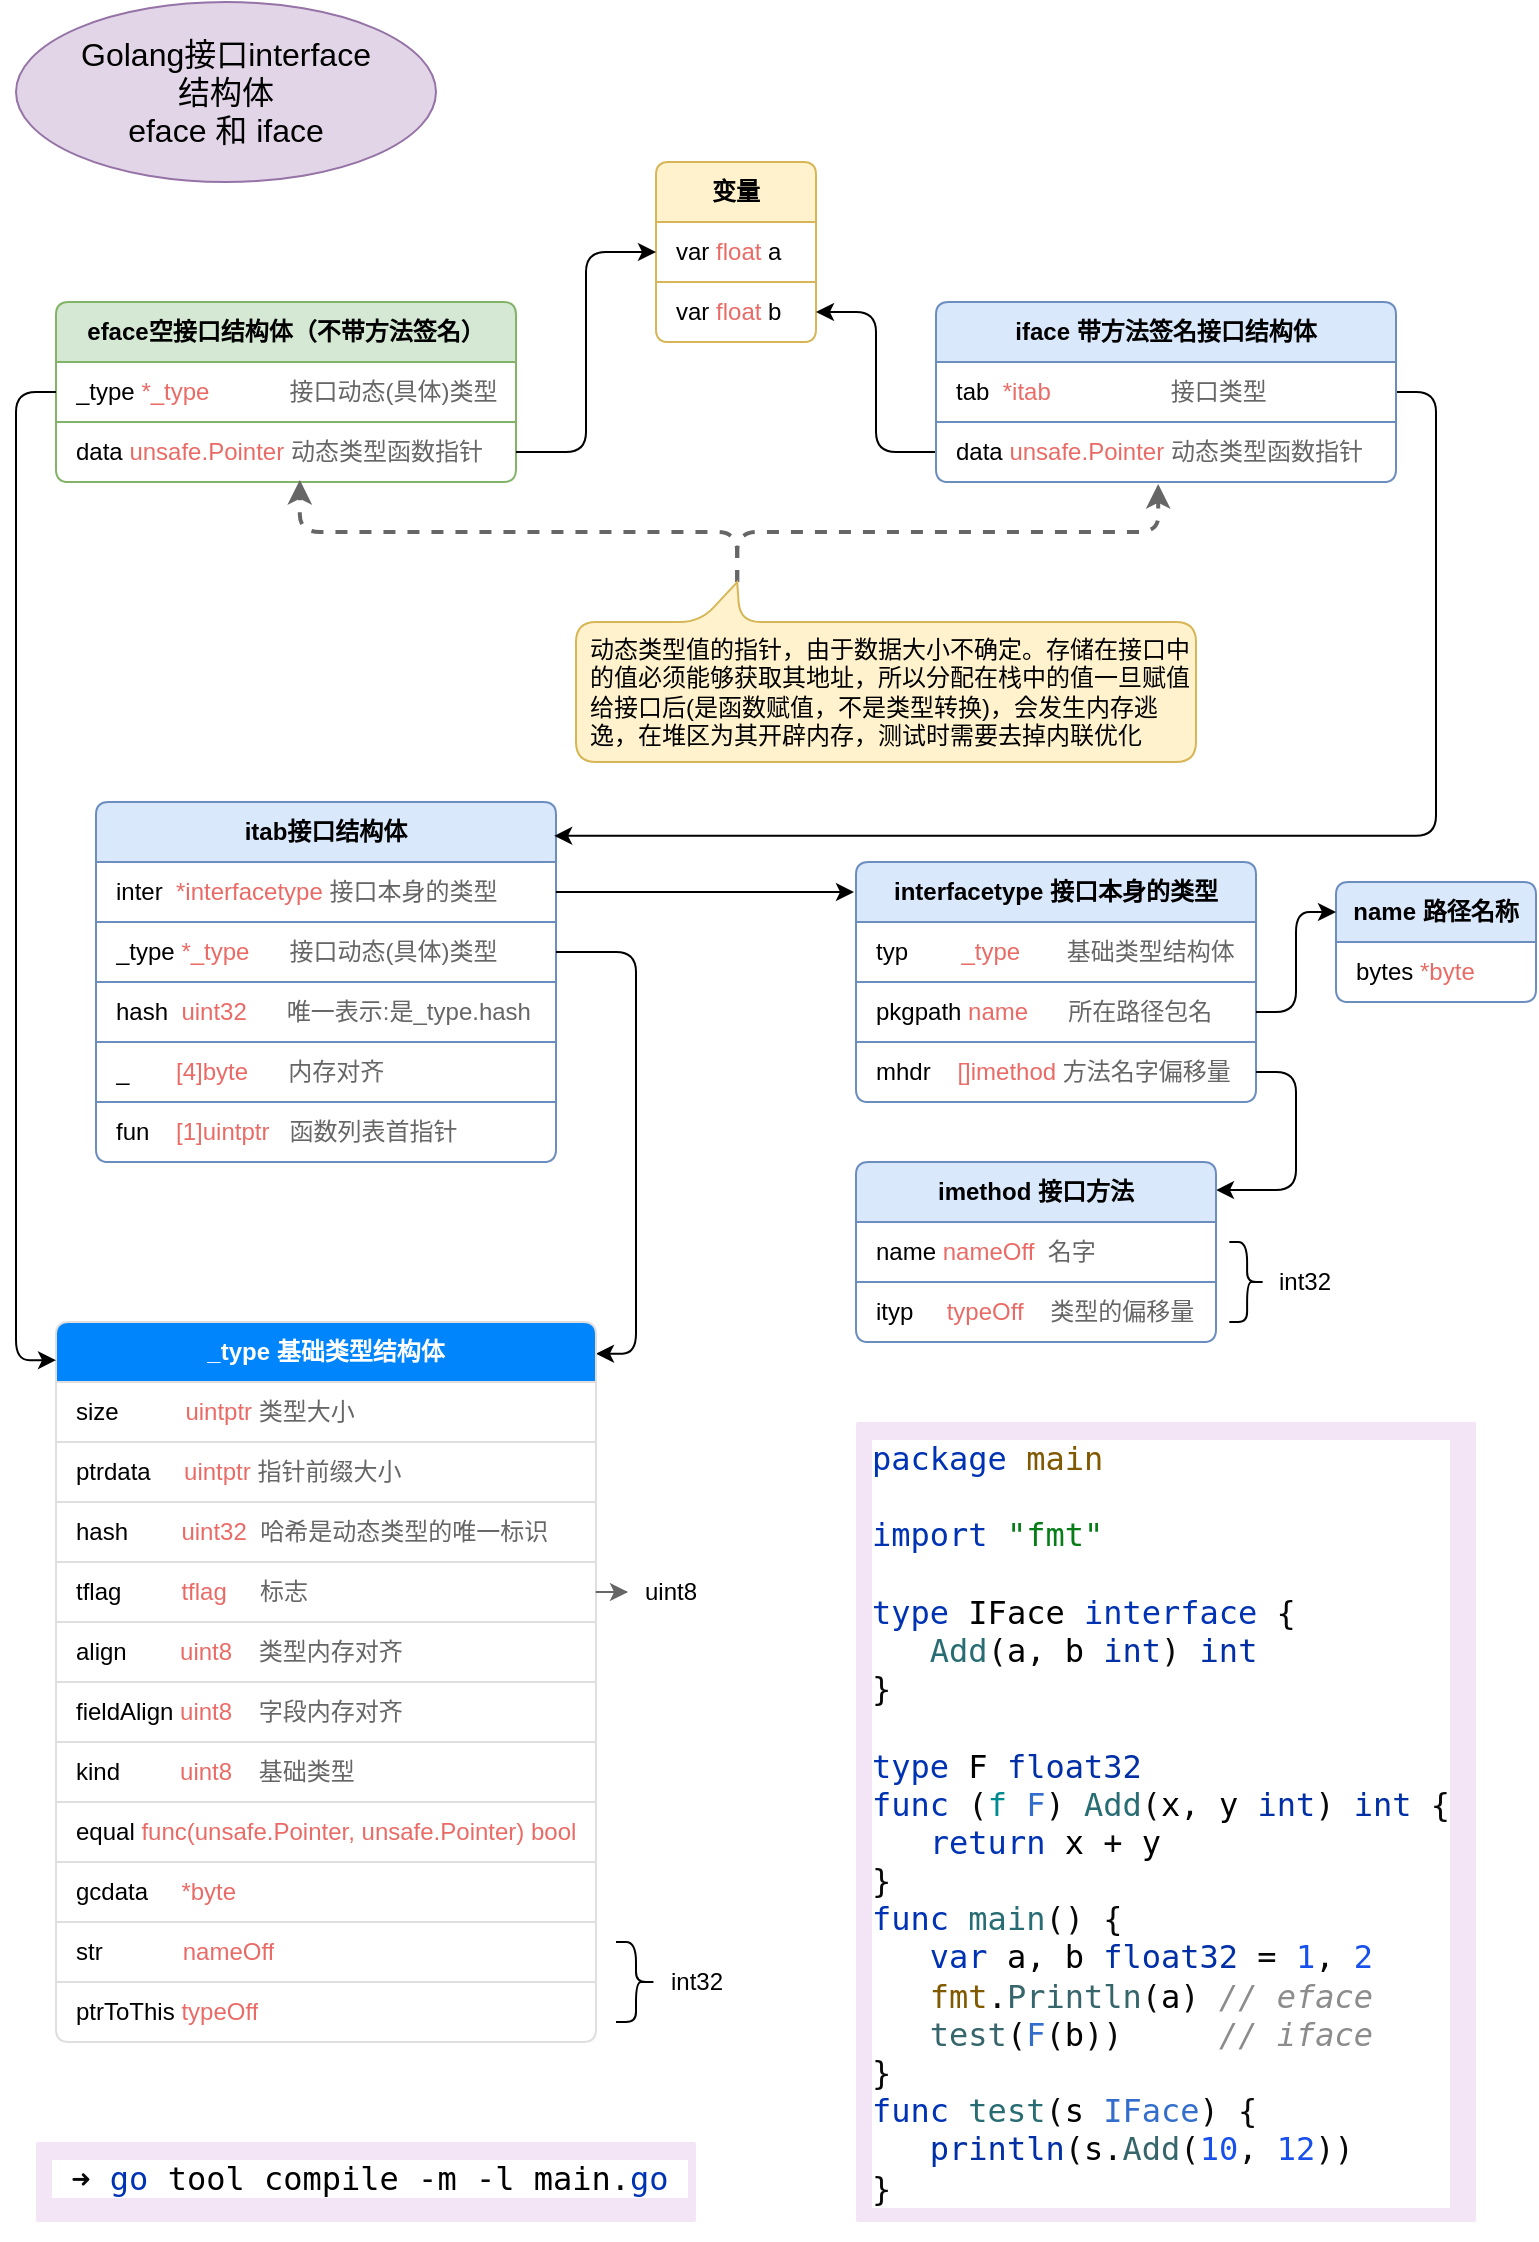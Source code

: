 <mxfile version="14.6.13" type="device"><diagram id="aAlRR75hly6vGfAOt7Br" name="第 1 页"><mxGraphModel dx="1106" dy="934" grid="1" gridSize="10" guides="0" tooltips="1" connect="1" arrows="1" fold="1" page="1" pageScale="1" pageWidth="827" pageHeight="1169" math="0" shadow="0"><root><mxCell id="0"/><mxCell id="1" parent="0"/><mxCell id="BxAbSQifcZzLOb3PMQrj-64" value="&lt;font style=&quot;font-size: 16px&quot;&gt;Golang接口interface&lt;br&gt;结构体&lt;br&gt;eface 和 iface&lt;br&gt;&lt;/font&gt;" style="ellipse;whiteSpace=wrap;html=1;rounded=1;fillColor=#e1d5e7;strokeColor=#9673a6;" parent="1" vertex="1"><mxGeometry x="40" y="40" width="210" height="90" as="geometry"/></mxCell><mxCell id="BxAbSQifcZzLOb3PMQrj-307" value="itab接口结构体" style="shape=table;html=1;whiteSpace=wrap;startSize=30;container=1;collapsible=0;childLayout=tableLayout;rounded=1;shadow=0;arcSize=7;labelBackgroundColor=none;fillColor=#dae8fc;swimlaneFillColor=#ffffff;align=center;fontStyle=1;strokeColor=#6c8ebf;fixedRows=1;rotatable=0;" parent="1" vertex="1"><mxGeometry x="80" y="440" width="230" height="180" as="geometry"/></mxCell><mxCell id="BxAbSQifcZzLOb3PMQrj-308" value="" style="shape=partialRectangle;html=1;whiteSpace=wrap;collapsible=0;dropTarget=0;pointerEvents=0;fillColor=none;top=0;left=0;bottom=0;right=0;points=[[0,0.5],[1,0.5]];portConstraint=eastwest;strokeColor=#0085FC;" parent="BxAbSQifcZzLOb3PMQrj-307" vertex="1"><mxGeometry y="30" width="230" height="30" as="geometry"/></mxCell><mxCell id="BxAbSQifcZzLOb3PMQrj-309" value="&lt;span&gt;inter&amp;nbsp; &lt;/span&gt;&lt;font color=&quot;#ea6b66&quot;&gt;*interfacetype&lt;/font&gt;&lt;font color=&quot;#666666&quot;&gt;&amp;nbsp;&lt;/font&gt;&lt;span style=&quot;color: rgb(102 , 102 , 102)&quot;&gt;接口本身的类型&lt;/span&gt;" style="shape=partialRectangle;html=1;whiteSpace=wrap;connectable=0;fillColor=none;top=0;left=0;bottom=0;right=0;overflow=hidden;strokeColor=none;labelBackgroundColor=none;labelBorderColor=none;align=left;spacingLeft=10;spacingRight=10;spacing=0;" parent="BxAbSQifcZzLOb3PMQrj-308" vertex="1"><mxGeometry width="230" height="30" as="geometry"/></mxCell><mxCell id="BxAbSQifcZzLOb3PMQrj-310" value="" style="shape=partialRectangle;html=1;whiteSpace=wrap;collapsible=0;dropTarget=0;pointerEvents=0;fillColor=none;top=0;left=0;bottom=0;right=0;points=[[0,0.5],[1,0.5]];portConstraint=eastwest;" parent="BxAbSQifcZzLOb3PMQrj-307" vertex="1"><mxGeometry y="60" width="230" height="30" as="geometry"/></mxCell><mxCell id="BxAbSQifcZzLOb3PMQrj-311" value="&lt;span&gt;_type&amp;nbsp;&lt;/span&gt;&lt;font color=&quot;#ea6b66&quot;&gt;*_type&lt;/font&gt;&amp;nbsp; &amp;nbsp; &amp;nbsp; &lt;font color=&quot;#666666&quot;&gt;接口动态(具体)类型&lt;/font&gt;" style="shape=partialRectangle;html=1;whiteSpace=wrap;connectable=0;fillColor=none;top=0;left=0;bottom=0;right=0;overflow=hidden;align=left;spacing=0;spacingLeft=10;spacingRight=10;" parent="BxAbSQifcZzLOb3PMQrj-310" vertex="1"><mxGeometry width="230" height="30" as="geometry"/></mxCell><mxCell id="BxAbSQifcZzLOb3PMQrj-312" style="shape=partialRectangle;html=1;whiteSpace=wrap;collapsible=0;dropTarget=0;pointerEvents=0;fillColor=none;top=0;left=0;bottom=0;right=0;points=[[0,0.5],[1,0.5]];portConstraint=eastwest;" parent="BxAbSQifcZzLOb3PMQrj-307" vertex="1"><mxGeometry y="90" width="230" height="30" as="geometry"/></mxCell><mxCell id="BxAbSQifcZzLOb3PMQrj-313" value="&lt;span&gt;hash&amp;nbsp; &lt;/span&gt;&lt;font color=&quot;#ea6b66&quot;&gt;uint32&lt;/font&gt;&amp;nbsp; &amp;nbsp; &amp;nbsp; &lt;font color=&quot;#666666&quot;&gt;唯一表示:是_type.hash&lt;/font&gt;" style="shape=partialRectangle;html=1;whiteSpace=wrap;connectable=0;fillColor=none;top=0;left=0;bottom=0;right=0;overflow=hidden;align=left;spacing=0;spacingLeft=10;spacingRight=5;" parent="BxAbSQifcZzLOb3PMQrj-312" vertex="1"><mxGeometry width="230" height="30" as="geometry"/></mxCell><mxCell id="BxAbSQifcZzLOb3PMQrj-314" style="shape=partialRectangle;html=1;whiteSpace=wrap;collapsible=0;dropTarget=0;pointerEvents=0;fillColor=none;top=0;left=0;bottom=0;right=0;points=[[0,0.5],[1,0.5]];portConstraint=eastwest;" parent="BxAbSQifcZzLOb3PMQrj-307" vertex="1"><mxGeometry y="120" width="230" height="30" as="geometry"/></mxCell><mxCell id="BxAbSQifcZzLOb3PMQrj-315" value="&lt;span&gt;_&amp;nbsp; &amp;nbsp; &amp;nbsp; &amp;nbsp;&lt;/span&gt;&lt;font color=&quot;#ea6b66&quot;&gt;[4]byte&lt;/font&gt;&amp;nbsp; &amp;nbsp; &amp;nbsp; &lt;font color=&quot;#666666&quot;&gt;内存对齐&lt;/font&gt;" style="shape=partialRectangle;html=1;whiteSpace=wrap;connectable=0;fillColor=none;top=0;left=0;bottom=0;right=0;overflow=hidden;align=left;spacing=0;spacingLeft=10;spacingRight=10;" parent="BxAbSQifcZzLOb3PMQrj-314" vertex="1"><mxGeometry width="230" height="30" as="geometry"/></mxCell><mxCell id="BxAbSQifcZzLOb3PMQrj-316" style="shape=partialRectangle;html=1;whiteSpace=wrap;collapsible=0;dropTarget=0;pointerEvents=0;fillColor=none;top=0;left=0;bottom=0;right=0;points=[[0,0.5],[1,0.5]];portConstraint=eastwest;" parent="BxAbSQifcZzLOb3PMQrj-307" vertex="1"><mxGeometry y="150" width="230" height="30" as="geometry"/></mxCell><mxCell id="BxAbSQifcZzLOb3PMQrj-317" value="&lt;span&gt;fun&amp;nbsp; &amp;nbsp;&amp;nbsp;&lt;/span&gt;&lt;font color=&quot;#ea6b66&quot;&gt;[1]uintptr&lt;/font&gt;&amp;nbsp; &amp;nbsp;&lt;font color=&quot;#666666&quot;&gt;函数列表首指针&lt;/font&gt;" style="shape=partialRectangle;html=1;whiteSpace=wrap;connectable=0;fillColor=none;top=0;left=0;bottom=0;right=0;overflow=hidden;align=left;spacing=0;spacingLeft=10;spacingRight=10;" parent="BxAbSQifcZzLOb3PMQrj-316" vertex="1"><mxGeometry width="230" height="30" as="geometry"/></mxCell><mxCell id="BxAbSQifcZzLOb3PMQrj-337" value="变量" style="shape=table;html=1;whiteSpace=wrap;startSize=30;container=1;collapsible=0;childLayout=tableLayout;rounded=1;shadow=0;arcSize=7;labelBackgroundColor=none;fillColor=#fff2cc;swimlaneFillColor=#ffffff;align=center;fontStyle=1;strokeColor=#d6b656;fixedRows=1;rotatable=0;spacing=0;" parent="1" vertex="1"><mxGeometry x="360" y="120" width="80" height="90" as="geometry"/></mxCell><mxCell id="BxAbSQifcZzLOb3PMQrj-338" value="" style="shape=partialRectangle;html=1;whiteSpace=wrap;collapsible=0;dropTarget=0;pointerEvents=0;fillColor=none;top=0;left=0;bottom=0;right=0;points=[[0,0.5],[1,0.5]];portConstraint=eastwest;strokeColor=#0085FC;" parent="BxAbSQifcZzLOb3PMQrj-337" vertex="1"><mxGeometry y="30" width="80" height="30" as="geometry"/></mxCell><mxCell id="BxAbSQifcZzLOb3PMQrj-339" value="var &lt;font color=&quot;#ea6b66&quot;&gt;float&lt;/font&gt; a" style="shape=partialRectangle;html=1;whiteSpace=wrap;connectable=0;fillColor=none;top=0;left=0;bottom=0;right=0;overflow=hidden;strokeColor=none;labelBackgroundColor=none;labelBorderColor=none;align=left;spacingLeft=10;spacingRight=5;spacing=0;" parent="BxAbSQifcZzLOb3PMQrj-338" vertex="1"><mxGeometry width="80" height="30" as="geometry"/></mxCell><mxCell id="BxAbSQifcZzLOb3PMQrj-340" value="" style="shape=partialRectangle;html=1;whiteSpace=wrap;collapsible=0;dropTarget=0;pointerEvents=0;fillColor=none;top=0;left=0;bottom=0;right=0;points=[[0,0.5],[1,0.5]];portConstraint=eastwest;" parent="BxAbSQifcZzLOb3PMQrj-337" vertex="1"><mxGeometry y="60" width="80" height="30" as="geometry"/></mxCell><mxCell id="BxAbSQifcZzLOb3PMQrj-341" value="var &lt;font color=&quot;#ea6b66&quot;&gt;float&lt;/font&gt; b" style="shape=partialRectangle;html=1;whiteSpace=wrap;connectable=0;fillColor=none;top=0;left=0;bottom=0;right=0;overflow=hidden;align=left;spacing=0;spacingLeft=10;spacingRight=5;" parent="BxAbSQifcZzLOb3PMQrj-340" vertex="1"><mxGeometry width="80" height="30" as="geometry"/></mxCell><mxCell id="BxAbSQifcZzLOb3PMQrj-345" value="interfacetype&amp;nbsp;接口本身的类型" style="shape=table;html=1;whiteSpace=wrap;startSize=30;container=1;collapsible=0;childLayout=tableLayout;rounded=1;shadow=0;arcSize=7;labelBackgroundColor=none;fillColor=#dae8fc;swimlaneFillColor=#ffffff;align=center;fontStyle=1;strokeColor=#6c8ebf;fixedRows=1;rotatable=0;spacing=0;" parent="1" vertex="1"><mxGeometry x="460" y="470" width="200" height="120" as="geometry"/></mxCell><mxCell id="BxAbSQifcZzLOb3PMQrj-346" value="" style="shape=partialRectangle;html=1;whiteSpace=wrap;collapsible=0;dropTarget=0;pointerEvents=0;fillColor=none;top=0;left=0;bottom=0;right=0;points=[[0,0.5],[1,0.5]];portConstraint=eastwest;strokeColor=#0085FC;" parent="BxAbSQifcZzLOb3PMQrj-345" vertex="1"><mxGeometry y="30" width="200" height="30" as="geometry"/></mxCell><mxCell id="BxAbSQifcZzLOb3PMQrj-347" value="typ&amp;nbsp; &amp;nbsp; &amp;nbsp; &amp;nbsp;&amp;nbsp;&lt;font color=&quot;#ea6b66&quot;&gt;_type&lt;/font&gt;&amp;nbsp; &amp;nbsp; &amp;nbsp; &amp;nbsp;&lt;font color=&quot;#666666&quot;&gt;基础类型结构体&lt;/font&gt;" style="shape=partialRectangle;html=1;whiteSpace=wrap;connectable=0;fillColor=none;top=0;left=0;bottom=0;right=0;overflow=hidden;strokeColor=none;labelBackgroundColor=none;labelBorderColor=none;align=left;spacingLeft=10;spacingRight=5;spacing=0;" parent="BxAbSQifcZzLOb3PMQrj-346" vertex="1"><mxGeometry width="200" height="30" as="geometry"/></mxCell><mxCell id="BxAbSQifcZzLOb3PMQrj-348" value="" style="shape=partialRectangle;html=1;whiteSpace=wrap;collapsible=0;dropTarget=0;pointerEvents=0;fillColor=none;top=0;left=0;bottom=0;right=0;points=[[0,0.5],[1,0.5]];portConstraint=eastwest;" parent="BxAbSQifcZzLOb3PMQrj-345" vertex="1"><mxGeometry y="60" width="200" height="30" as="geometry"/></mxCell><mxCell id="BxAbSQifcZzLOb3PMQrj-349" value="pkgpath &lt;font color=&quot;#ea6b66&quot;&gt;name&lt;/font&gt;&amp;nbsp; &amp;nbsp; &amp;nbsp; &lt;font color=&quot;#666666&quot;&gt;所在路径包名&lt;/font&gt;" style="shape=partialRectangle;html=1;whiteSpace=wrap;connectable=0;fillColor=none;top=0;left=0;bottom=0;right=0;overflow=hidden;align=left;spacing=0;spacingLeft=10;spacingRight=5;" parent="BxAbSQifcZzLOb3PMQrj-348" vertex="1"><mxGeometry width="200" height="30" as="geometry"/></mxCell><mxCell id="BxAbSQifcZzLOb3PMQrj-350" style="shape=partialRectangle;html=1;whiteSpace=wrap;collapsible=0;dropTarget=0;pointerEvents=0;fillColor=none;top=0;left=0;bottom=0;right=0;points=[[0,0.5],[1,0.5]];portConstraint=eastwest;" parent="BxAbSQifcZzLOb3PMQrj-345" vertex="1"><mxGeometry y="90" width="200" height="30" as="geometry"/></mxCell><mxCell id="BxAbSQifcZzLOb3PMQrj-351" value="mhdr&amp;nbsp; &amp;nbsp; &lt;font color=&quot;#ea6b66&quot;&gt;[]imethod&lt;/font&gt; &lt;font color=&quot;#666666&quot;&gt;方法名字偏移量&lt;/font&gt;" style="shape=partialRectangle;html=1;whiteSpace=wrap;connectable=0;fillColor=none;top=0;left=0;bottom=0;right=0;overflow=hidden;align=left;spacing=0;spacingLeft=10;spacingRight=5;" parent="BxAbSQifcZzLOb3PMQrj-350" vertex="1"><mxGeometry width="200" height="30" as="geometry"/></mxCell><mxCell id="BxAbSQifcZzLOb3PMQrj-362" value="name 路径名称" style="shape=table;html=1;whiteSpace=wrap;startSize=30;container=1;collapsible=0;childLayout=tableLayout;rounded=1;shadow=0;arcSize=7;labelBackgroundColor=none;fillColor=#dae8fc;swimlaneFillColor=#ffffff;align=center;fontStyle=1;strokeColor=#6c8ebf;fixedRows=1;rotatable=0;spacing=0;" parent="1" vertex="1"><mxGeometry x="700" y="480" width="100" height="60" as="geometry"/></mxCell><mxCell id="BxAbSQifcZzLOb3PMQrj-363" value="" style="shape=partialRectangle;html=1;whiteSpace=wrap;collapsible=0;dropTarget=0;pointerEvents=0;fillColor=none;top=0;left=0;bottom=0;right=0;points=[[0,0.5],[1,0.5]];portConstraint=eastwest;strokeColor=#0085FC;" parent="BxAbSQifcZzLOb3PMQrj-362" vertex="1"><mxGeometry y="30" width="100" height="30" as="geometry"/></mxCell><mxCell id="BxAbSQifcZzLOb3PMQrj-364" value="bytes &lt;font color=&quot;#ea6b66&quot;&gt;*byte&lt;/font&gt;" style="shape=partialRectangle;html=1;whiteSpace=wrap;connectable=0;fillColor=none;top=0;left=0;bottom=0;right=0;overflow=hidden;strokeColor=none;labelBackgroundColor=none;labelBorderColor=none;align=left;spacingLeft=10;spacingRight=5;spacing=0;" parent="BxAbSQifcZzLOb3PMQrj-363" vertex="1"><mxGeometry width="100" height="30" as="geometry"/></mxCell><mxCell id="BxAbSQifcZzLOb3PMQrj-392" style="edgeStyle=orthogonalEdgeStyle;rounded=1;orthogonalLoop=1;jettySize=auto;html=1;entryX=0;entryY=0.25;entryDx=0;entryDy=0;fontColor=#fff;" parent="1" source="BxAbSQifcZzLOb3PMQrj-348" target="BxAbSQifcZzLOb3PMQrj-362" edge="1"><mxGeometry relative="1" as="geometry"/></mxCell><mxCell id="BxAbSQifcZzLOb3PMQrj-393" style="edgeStyle=orthogonalEdgeStyle;rounded=1;orthogonalLoop=1;jettySize=auto;html=1;entryX=1;entryY=0.156;entryDx=0;entryDy=0;entryPerimeter=0;fontColor=#fff;exitX=1;exitY=0.5;exitDx=0;exitDy=0;" parent="1" source="BxAbSQifcZzLOb3PMQrj-350" target="BxAbSQifcZzLOb3PMQrj-352" edge="1"><mxGeometry relative="1" as="geometry"/></mxCell><mxCell id="BxAbSQifcZzLOb3PMQrj-395" style="edgeStyle=orthogonalEdgeStyle;rounded=1;orthogonalLoop=1;jettySize=auto;html=1;entryX=-0.005;entryY=0.125;entryDx=0;entryDy=0;entryPerimeter=0;fontColor=#fff;" parent="1" source="BxAbSQifcZzLOb3PMQrj-308" target="BxAbSQifcZzLOb3PMQrj-345" edge="1"><mxGeometry relative="1" as="geometry"/></mxCell><mxCell id="BxAbSQifcZzLOb3PMQrj-396" style="edgeStyle=orthogonalEdgeStyle;rounded=1;orthogonalLoop=1;jettySize=auto;html=1;entryX=1;entryY=0.044;entryDx=0;entryDy=0;entryPerimeter=0;fontColor=#fff;exitX=1;exitY=0.5;exitDx=0;exitDy=0;" parent="1" source="BxAbSQifcZzLOb3PMQrj-310" target="BxAbSQifcZzLOb3PMQrj-369" edge="1"><mxGeometry relative="1" as="geometry"><mxPoint x="330" y="696.92" as="targetPoint"/></mxGeometry></mxCell><mxCell id="BxAbSQifcZzLOb3PMQrj-397" style="edgeStyle=orthogonalEdgeStyle;rounded=1;orthogonalLoop=1;jettySize=auto;html=1;entryX=0.996;entryY=0.094;entryDx=0;entryDy=0;entryPerimeter=0;fontColor=#fff;exitX=1;exitY=0.5;exitDx=0;exitDy=0;" parent="1" source="BxAbSQifcZzLOb3PMQrj-330" target="BxAbSQifcZzLOb3PMQrj-307" edge="1"><mxGeometry relative="1" as="geometry"/></mxCell><mxCell id="BxAbSQifcZzLOb3PMQrj-399" style="edgeStyle=orthogonalEdgeStyle;rounded=1;orthogonalLoop=1;jettySize=auto;html=1;entryX=1;entryY=0.5;entryDx=0;entryDy=0;fontColor=#fff;exitX=0;exitY=0.5;exitDx=0;exitDy=0;" parent="1" source="BxAbSQifcZzLOb3PMQrj-332" target="BxAbSQifcZzLOb3PMQrj-340" edge="1"><mxGeometry relative="1" as="geometry"/></mxCell><mxCell id="BxAbSQifcZzLOb3PMQrj-404" value="" style="group" parent="1" vertex="1" connectable="0"><mxGeometry x="60" y="700" width="340" height="360" as="geometry"/></mxCell><mxCell id="BxAbSQifcZzLOb3PMQrj-369" value="_type 基础类型结构体" style="shape=table;html=1;whiteSpace=wrap;startSize=30;container=1;collapsible=0;childLayout=tableLayout;rounded=1;shadow=0;gradientColor=none;arcSize=7;labelBackgroundColor=none;fillColor=#0085FC;swimlaneFillColor=#ffffff;align=center;fontColor=#fff;fontStyle=1;strokeColor=#DFDFDF;fixedRows=1;rotatable=0;spacing=0;" parent="BxAbSQifcZzLOb3PMQrj-404" vertex="1"><mxGeometry width="270" height="360" as="geometry"/></mxCell><mxCell id="BxAbSQifcZzLOb3PMQrj-370" value="" style="shape=partialRectangle;html=1;whiteSpace=wrap;collapsible=0;dropTarget=0;pointerEvents=0;fillColor=none;top=0;left=0;bottom=0;right=0;points=[[0,0.5],[1,0.5]];portConstraint=eastwest;strokeColor=#0085FC;" parent="BxAbSQifcZzLOb3PMQrj-369" vertex="1"><mxGeometry y="30" width="270" height="30" as="geometry"/></mxCell><mxCell id="BxAbSQifcZzLOb3PMQrj-371" value="size&amp;nbsp; &amp;nbsp; &amp;nbsp; &amp;nbsp; &amp;nbsp; &lt;font color=&quot;#ea6b66&quot;&gt;uintptr&lt;/font&gt; &lt;font color=&quot;#666666&quot;&gt;类型大小&lt;/font&gt;" style="shape=partialRectangle;html=1;whiteSpace=wrap;connectable=0;fillColor=none;top=0;left=0;bottom=0;right=0;overflow=hidden;strokeColor=none;labelBackgroundColor=none;labelBorderColor=none;align=left;spacingLeft=10;spacingRight=5;spacing=0;" parent="BxAbSQifcZzLOb3PMQrj-370" vertex="1"><mxGeometry width="270" height="30" as="geometry"/></mxCell><mxCell id="BxAbSQifcZzLOb3PMQrj-372" value="" style="shape=partialRectangle;html=1;whiteSpace=wrap;collapsible=0;dropTarget=0;pointerEvents=0;fillColor=none;top=0;left=0;bottom=0;right=0;points=[[0,0.5],[1,0.5]];portConstraint=eastwest;" parent="BxAbSQifcZzLOb3PMQrj-369" vertex="1"><mxGeometry y="60" width="270" height="30" as="geometry"/></mxCell><mxCell id="BxAbSQifcZzLOb3PMQrj-373" value="ptrdata&amp;nbsp; &amp;nbsp; &amp;nbsp;&lt;font color=&quot;#ea6b66&quot;&gt;uintptr&lt;/font&gt; &lt;font color=&quot;#666666&quot;&gt;指针前缀大小&lt;/font&gt;" style="shape=partialRectangle;html=1;whiteSpace=wrap;connectable=0;fillColor=none;top=0;left=0;bottom=0;right=0;overflow=hidden;align=left;spacing=0;spacingLeft=10;spacingRight=5;" parent="BxAbSQifcZzLOb3PMQrj-372" vertex="1"><mxGeometry width="270" height="30" as="geometry"/></mxCell><mxCell id="BxAbSQifcZzLOb3PMQrj-374" style="shape=partialRectangle;html=1;whiteSpace=wrap;collapsible=0;dropTarget=0;pointerEvents=0;fillColor=none;top=0;left=0;bottom=0;right=0;points=[[0,0.5],[1,0.5]];portConstraint=eastwest;" parent="BxAbSQifcZzLOb3PMQrj-369" vertex="1"><mxGeometry y="90" width="270" height="30" as="geometry"/></mxCell><mxCell id="BxAbSQifcZzLOb3PMQrj-375" value="hash&amp;nbsp; &amp;nbsp; &amp;nbsp; &amp;nbsp; &lt;font color=&quot;#ea6b66&quot;&gt;uint32&lt;/font&gt;&amp;nbsp; &lt;font color=&quot;#666666&quot;&gt;哈希是动态类型的唯一标识&lt;/font&gt;" style="shape=partialRectangle;html=1;whiteSpace=wrap;connectable=0;fillColor=none;top=0;left=0;bottom=0;right=0;overflow=hidden;align=left;spacing=0;spacingLeft=10;spacingRight=5;" parent="BxAbSQifcZzLOb3PMQrj-374" vertex="1"><mxGeometry width="270" height="30" as="geometry"/></mxCell><mxCell id="BxAbSQifcZzLOb3PMQrj-376" style="shape=partialRectangle;html=1;whiteSpace=wrap;collapsible=0;dropTarget=0;pointerEvents=0;fillColor=none;top=0;left=0;bottom=0;right=0;points=[[0,0.5],[1,0.5]];portConstraint=eastwest;" parent="BxAbSQifcZzLOb3PMQrj-369" vertex="1"><mxGeometry y="120" width="270" height="30" as="geometry"/></mxCell><mxCell id="BxAbSQifcZzLOb3PMQrj-377" value="tflag&amp;nbsp; &amp;nbsp; &amp;nbsp; &amp;nbsp; &amp;nbsp;&lt;font color=&quot;#ea6b66&quot;&gt;tflag&lt;/font&gt;&amp;nbsp; &amp;nbsp; &amp;nbsp;&lt;font color=&quot;#666666&quot;&gt;标志&lt;/font&gt;" style="shape=partialRectangle;html=1;whiteSpace=wrap;connectable=0;fillColor=none;top=0;left=0;bottom=0;right=0;overflow=hidden;align=left;spacing=0;spacingLeft=10;spacingRight=5;" parent="BxAbSQifcZzLOb3PMQrj-376" vertex="1"><mxGeometry width="270" height="30" as="geometry"/></mxCell><mxCell id="BxAbSQifcZzLOb3PMQrj-378" style="shape=partialRectangle;html=1;whiteSpace=wrap;collapsible=0;dropTarget=0;pointerEvents=0;fillColor=none;top=0;left=0;bottom=0;right=0;points=[[0,0.5],[1,0.5]];portConstraint=eastwest;" parent="BxAbSQifcZzLOb3PMQrj-369" vertex="1"><mxGeometry y="150" width="270" height="30" as="geometry"/></mxCell><mxCell id="BxAbSQifcZzLOb3PMQrj-379" value="align&amp;nbsp; &amp;nbsp; &amp;nbsp; &amp;nbsp; &lt;font color=&quot;#ea6b66&quot;&gt;uint8&lt;/font&gt;&amp;nbsp; &amp;nbsp; &lt;font color=&quot;#666666&quot;&gt;类型内存对齐&lt;/font&gt;" style="shape=partialRectangle;html=1;whiteSpace=wrap;connectable=0;fillColor=none;top=0;left=0;bottom=0;right=0;overflow=hidden;align=left;spacing=0;spacingLeft=10;spacingRight=5;" parent="BxAbSQifcZzLOb3PMQrj-378" vertex="1"><mxGeometry width="270" height="30" as="geometry"/></mxCell><mxCell id="BxAbSQifcZzLOb3PMQrj-380" style="shape=partialRectangle;html=1;whiteSpace=wrap;collapsible=0;dropTarget=0;pointerEvents=0;fillColor=none;top=0;left=0;bottom=0;right=0;points=[[0,0.5],[1,0.5]];portConstraint=eastwest;" parent="BxAbSQifcZzLOb3PMQrj-369" vertex="1"><mxGeometry y="180" width="270" height="30" as="geometry"/></mxCell><mxCell id="BxAbSQifcZzLOb3PMQrj-381" value="fieldAlign &lt;font color=&quot;#ea6b66&quot;&gt;uint8&lt;/font&gt;&amp;nbsp; &amp;nbsp; &lt;font color=&quot;#666666&quot;&gt;字段内存对齐&lt;/font&gt;" style="shape=partialRectangle;html=1;whiteSpace=wrap;connectable=0;fillColor=none;top=0;left=0;bottom=0;right=0;overflow=hidden;align=left;spacing=0;spacingLeft=10;spacingRight=5;" parent="BxAbSQifcZzLOb3PMQrj-380" vertex="1"><mxGeometry width="270" height="30" as="geometry"/></mxCell><mxCell id="BxAbSQifcZzLOb3PMQrj-382" style="shape=partialRectangle;html=1;whiteSpace=wrap;collapsible=0;dropTarget=0;pointerEvents=0;fillColor=none;top=0;left=0;bottom=0;right=0;points=[[0,0.5],[1,0.5]];portConstraint=eastwest;" parent="BxAbSQifcZzLOb3PMQrj-369" vertex="1"><mxGeometry y="210" width="270" height="30" as="geometry"/></mxCell><mxCell id="BxAbSQifcZzLOb3PMQrj-383" value="kind&amp;nbsp; &amp;nbsp; &amp;nbsp; &amp;nbsp; &amp;nbsp;&lt;font color=&quot;#ea6b66&quot;&gt;uint8&lt;/font&gt;&amp;nbsp; &amp;nbsp; &lt;font color=&quot;#666666&quot;&gt;基础类型&lt;/font&gt;" style="shape=partialRectangle;html=1;whiteSpace=wrap;connectable=0;fillColor=none;top=0;left=0;bottom=0;right=0;overflow=hidden;align=left;spacing=0;spacingLeft=10;spacingRight=5;" parent="BxAbSQifcZzLOb3PMQrj-382" vertex="1"><mxGeometry width="270" height="30" as="geometry"/></mxCell><mxCell id="BxAbSQifcZzLOb3PMQrj-384" style="shape=partialRectangle;html=1;whiteSpace=wrap;collapsible=0;dropTarget=0;pointerEvents=0;fillColor=none;top=0;left=0;bottom=0;right=0;points=[[0,0.5],[1,0.5]];portConstraint=eastwest;" parent="BxAbSQifcZzLOb3PMQrj-369" vertex="1"><mxGeometry y="240" width="270" height="30" as="geometry"/></mxCell><mxCell id="BxAbSQifcZzLOb3PMQrj-385" value="equal &lt;font color=&quot;#ea6b66&quot;&gt;func(unsafe.Pointer, unsafe.Pointer) bool&lt;/font&gt;" style="shape=partialRectangle;html=1;whiteSpace=wrap;connectable=0;fillColor=none;top=0;left=0;bottom=0;right=0;overflow=hidden;align=left;spacing=0;spacingLeft=10;spacingRight=5;" parent="BxAbSQifcZzLOb3PMQrj-384" vertex="1"><mxGeometry width="270" height="30" as="geometry"/></mxCell><mxCell id="BxAbSQifcZzLOb3PMQrj-386" style="shape=partialRectangle;html=1;whiteSpace=wrap;collapsible=0;dropTarget=0;pointerEvents=0;fillColor=none;top=0;left=0;bottom=0;right=0;points=[[0,0.5],[1,0.5]];portConstraint=eastwest;" parent="BxAbSQifcZzLOb3PMQrj-369" vertex="1"><mxGeometry y="270" width="270" height="30" as="geometry"/></mxCell><mxCell id="BxAbSQifcZzLOb3PMQrj-387" value="gcdata&amp;nbsp; &amp;nbsp; &amp;nbsp;&lt;font color=&quot;#ea6b66&quot;&gt;*byte&lt;/font&gt;" style="shape=partialRectangle;html=1;whiteSpace=wrap;connectable=0;fillColor=none;top=0;left=0;bottom=0;right=0;overflow=hidden;align=left;spacing=0;spacingLeft=10;spacingRight=5;" parent="BxAbSQifcZzLOb3PMQrj-386" vertex="1"><mxGeometry width="270" height="30" as="geometry"/></mxCell><mxCell id="BxAbSQifcZzLOb3PMQrj-388" style="shape=partialRectangle;html=1;whiteSpace=wrap;collapsible=0;dropTarget=0;pointerEvents=0;fillColor=none;top=0;left=0;bottom=0;right=0;points=[[0,0.5],[1,0.5]];portConstraint=eastwest;" parent="BxAbSQifcZzLOb3PMQrj-369" vertex="1"><mxGeometry y="300" width="270" height="30" as="geometry"/></mxCell><mxCell id="BxAbSQifcZzLOb3PMQrj-389" value="str&amp;nbsp; &amp;nbsp; &amp;nbsp; &amp;nbsp; &amp;nbsp; &amp;nbsp; &lt;font color=&quot;#ea6b66&quot;&gt;nameOff&lt;/font&gt;" style="shape=partialRectangle;html=1;whiteSpace=wrap;connectable=0;fillColor=none;top=0;left=0;bottom=0;right=0;overflow=hidden;align=left;spacing=0;spacingLeft=10;spacingRight=5;" parent="BxAbSQifcZzLOb3PMQrj-388" vertex="1"><mxGeometry width="270" height="30" as="geometry"/></mxCell><mxCell id="BxAbSQifcZzLOb3PMQrj-390" style="shape=partialRectangle;html=1;whiteSpace=wrap;collapsible=0;dropTarget=0;pointerEvents=0;fillColor=none;top=0;left=0;bottom=0;right=0;points=[[0,0.5],[1,0.5]];portConstraint=eastwest;" parent="BxAbSQifcZzLOb3PMQrj-369" vertex="1"><mxGeometry y="330" width="270" height="30" as="geometry"/></mxCell><mxCell id="BxAbSQifcZzLOb3PMQrj-391" value="ptrToThis &lt;font color=&quot;#ea6b66&quot;&gt;typeOff&lt;/font&gt;" style="shape=partialRectangle;html=1;whiteSpace=wrap;connectable=0;fillColor=none;top=0;left=0;bottom=0;right=0;overflow=hidden;align=left;spacing=0;spacingLeft=10;spacingRight=5;" parent="BxAbSQifcZzLOb3PMQrj-390" vertex="1"><mxGeometry width="270" height="30" as="geometry"/></mxCell><mxCell id="BxAbSQifcZzLOb3PMQrj-401" value="" style="shape=curlyBracket;whiteSpace=wrap;html=1;rounded=1;flipH=1;labelBackgroundColor=none;comic=0;jiggle=1;pointerEvents=1;fontColor=#fff;strokeColor=#000000;fillColor=#0085FC;gradientColor=none;align=left;" parent="BxAbSQifcZzLOb3PMQrj-404" vertex="1"><mxGeometry x="280" y="310" width="20" height="40" as="geometry"/></mxCell><mxCell id="BxAbSQifcZzLOb3PMQrj-402" value="int32" style="text;html=1;align=center;verticalAlign=middle;resizable=0;points=[];autosize=1;strokeColor=none;" parent="BxAbSQifcZzLOb3PMQrj-404" vertex="1"><mxGeometry x="300" y="320" width="40" height="20" as="geometry"/></mxCell><mxCell id="BxAbSQifcZzLOb3PMQrj-406" value="uint8" style="text;html=1;align=center;verticalAlign=middle;resizable=0;points=[];autosize=1;strokeColor=none;fontColor=#000000;spacing=0;" parent="BxAbSQifcZzLOb3PMQrj-404" vertex="1"><mxGeometry x="287" y="125" width="40" height="20" as="geometry"/></mxCell><mxCell id="BxAbSQifcZzLOb3PMQrj-405" style="edgeStyle=orthogonalEdgeStyle;rounded=1;orthogonalLoop=1;jettySize=auto;html=1;fontColor=#000000;entryX=-0.025;entryY=0.5;entryDx=0;entryDy=0;entryPerimeter=0;strokeColor=#666666;" parent="BxAbSQifcZzLOb3PMQrj-404" source="BxAbSQifcZzLOb3PMQrj-376" target="BxAbSQifcZzLOb3PMQrj-406" edge="1"><mxGeometry relative="1" as="geometry"><mxPoint x="290" y="135" as="targetPoint"/></mxGeometry></mxCell><mxCell id="Sp9EeCmiIuydbmh66PCb-1" value="eface空接口结构体（不带方法签名）" style="shape=table;html=1;whiteSpace=wrap;startSize=30;container=1;collapsible=0;childLayout=tableLayout;rounded=1;shadow=0;arcSize=7;labelBackgroundColor=none;fillColor=#d5e8d4;swimlaneFillColor=#ffffff;align=center;fontStyle=1;strokeColor=#82b366;fixedRows=1;rotatable=0;spacing=0;" vertex="1" parent="1"><mxGeometry x="60" y="190" width="230" height="90" as="geometry"/></mxCell><mxCell id="Sp9EeCmiIuydbmh66PCb-2" value="" style="shape=partialRectangle;html=1;whiteSpace=wrap;collapsible=0;dropTarget=0;pointerEvents=0;fillColor=none;top=0;left=0;bottom=0;right=0;points=[[0,0.5],[1,0.5]];portConstraint=eastwest;strokeColor=#0085FC;" vertex="1" parent="Sp9EeCmiIuydbmh66PCb-1"><mxGeometry y="30" width="230" height="30" as="geometry"/></mxCell><mxCell id="Sp9EeCmiIuydbmh66PCb-3" value="_type&amp;nbsp;&lt;font color=&quot;#ea6b66&quot;&gt;*_type&lt;/font&gt;&amp;nbsp; &amp;nbsp; &amp;nbsp; &amp;nbsp; &amp;nbsp; &amp;nbsp;&amp;nbsp;&lt;font color=&quot;#666666&quot;&gt;接口动态(具体)类型&lt;/font&gt;" style="shape=partialRectangle;html=1;whiteSpace=wrap;connectable=0;fillColor=none;top=0;left=0;bottom=0;right=0;overflow=hidden;strokeColor=none;labelBackgroundColor=none;labelBorderColor=none;align=left;spacingLeft=10;spacingRight=5;spacing=0;" vertex="1" parent="Sp9EeCmiIuydbmh66PCb-2"><mxGeometry width="230" height="30" as="geometry"/></mxCell><mxCell id="Sp9EeCmiIuydbmh66PCb-4" value="" style="shape=partialRectangle;html=1;whiteSpace=wrap;collapsible=0;dropTarget=0;pointerEvents=0;fillColor=none;top=0;left=0;bottom=0;right=0;points=[[0,0.5],[1,0.5]];portConstraint=eastwest;" vertex="1" parent="Sp9EeCmiIuydbmh66PCb-1"><mxGeometry y="60" width="230" height="30" as="geometry"/></mxCell><mxCell id="Sp9EeCmiIuydbmh66PCb-5" value="data&amp;nbsp;&lt;font color=&quot;#ea6b66&quot;&gt;unsafe.Pointer&lt;/font&gt;&amp;nbsp;&lt;font color=&quot;#666666&quot;&gt;动态类型函数指针&lt;/font&gt;" style="shape=partialRectangle;html=1;whiteSpace=wrap;connectable=0;fillColor=none;top=0;left=0;bottom=0;right=0;overflow=hidden;align=left;spacing=0;spacingLeft=10;spacingRight=5;" vertex="1" parent="Sp9EeCmiIuydbmh66PCb-4"><mxGeometry width="230" height="30" as="geometry"/></mxCell><mxCell id="Sp9EeCmiIuydbmh66PCb-8" style="edgeStyle=orthogonalEdgeStyle;rounded=1;orthogonalLoop=1;jettySize=auto;html=1;entryX=0;entryY=0.5;entryDx=0;entryDy=0;" edge="1" parent="1" source="Sp9EeCmiIuydbmh66PCb-4" target="BxAbSQifcZzLOb3PMQrj-338"><mxGeometry relative="1" as="geometry"/></mxCell><mxCell id="Sp9EeCmiIuydbmh66PCb-9" style="edgeStyle=orthogonalEdgeStyle;rounded=1;orthogonalLoop=1;jettySize=auto;html=1;entryX=0;entryY=0.053;entryDx=0;entryDy=0;entryPerimeter=0;exitX=0;exitY=0.5;exitDx=0;exitDy=0;" edge="1" parent="1" source="Sp9EeCmiIuydbmh66PCb-2" target="BxAbSQifcZzLOb3PMQrj-369"><mxGeometry relative="1" as="geometry"/></mxCell><mxCell id="BxAbSQifcZzLOb3PMQrj-329" value="iface 带方法签名接口结构体" style="shape=table;html=1;whiteSpace=wrap;startSize=30;container=1;collapsible=0;childLayout=tableLayout;rounded=1;shadow=0;arcSize=7;labelBackgroundColor=none;fillColor=#dae8fc;swimlaneFillColor=#ffffff;align=center;fontStyle=1;strokeColor=#6c8ebf;fixedRows=1;rotatable=0;spacing=0;" parent="1" vertex="1"><mxGeometry x="500" y="190" width="230" height="90" as="geometry"/></mxCell><mxCell id="BxAbSQifcZzLOb3PMQrj-330" value="" style="shape=partialRectangle;html=1;whiteSpace=wrap;collapsible=0;dropTarget=0;pointerEvents=0;fillColor=none;top=0;left=0;bottom=0;right=0;points=[[0,0.5],[1,0.5]];portConstraint=eastwest;strokeColor=#0085FC;" parent="BxAbSQifcZzLOb3PMQrj-329" vertex="1"><mxGeometry y="30" width="230" height="30" as="geometry"/></mxCell><mxCell id="BxAbSQifcZzLOb3PMQrj-331" value="tab&amp;nbsp; &lt;font color=&quot;#ea6b66&quot;&gt;*itab&lt;/font&gt;&amp;nbsp; &amp;nbsp; &amp;nbsp; &amp;nbsp; &amp;nbsp; &amp;nbsp; &amp;nbsp; &amp;nbsp; &amp;nbsp; &lt;font color=&quot;#666666&quot;&gt;接口类型&lt;/font&gt;" style="shape=partialRectangle;html=1;whiteSpace=wrap;connectable=0;fillColor=none;top=0;left=0;bottom=0;right=0;overflow=hidden;strokeColor=none;labelBackgroundColor=none;labelBorderColor=none;align=left;spacingLeft=10;spacingRight=5;spacing=0;" parent="BxAbSQifcZzLOb3PMQrj-330" vertex="1"><mxGeometry width="230" height="30" as="geometry"/></mxCell><mxCell id="BxAbSQifcZzLOb3PMQrj-332" value="" style="shape=partialRectangle;html=1;whiteSpace=wrap;collapsible=0;dropTarget=0;pointerEvents=0;fillColor=none;top=0;left=0;bottom=0;right=0;points=[[0,0.5],[1,0.5]];portConstraint=eastwest;" parent="BxAbSQifcZzLOb3PMQrj-329" vertex="1"><mxGeometry y="60" width="230" height="30" as="geometry"/></mxCell><mxCell id="BxAbSQifcZzLOb3PMQrj-333" value="data &lt;font color=&quot;#ea6b66&quot;&gt;unsafe.Pointer&lt;/font&gt; &lt;font color=&quot;#666666&quot;&gt;动态类型函数指针&lt;/font&gt;" style="shape=partialRectangle;html=1;whiteSpace=wrap;connectable=0;fillColor=none;top=0;left=0;bottom=0;right=0;overflow=hidden;align=left;spacing=0;spacingLeft=10;spacingRight=5;" parent="BxAbSQifcZzLOb3PMQrj-332" vertex="1"><mxGeometry width="230" height="30" as="geometry"/></mxCell><mxCell id="Sp9EeCmiIuydbmh66PCb-10" style="edgeStyle=orthogonalEdgeStyle;rounded=1;orthogonalLoop=1;jettySize=auto;html=1;entryX=0.53;entryY=0.967;entryDx=0;entryDy=0;entryPerimeter=0;exitX=0;exitY=0;exitDx=80.6;exitDy=90;exitPerimeter=0;strokeWidth=2;strokeColor=#666666;dashed=1;" edge="1" parent="1" source="BxAbSQifcZzLOb3PMQrj-400" target="Sp9EeCmiIuydbmh66PCb-4"><mxGeometry relative="1" as="geometry"/></mxCell><mxCell id="Sp9EeCmiIuydbmh66PCb-11" style="edgeStyle=orthogonalEdgeStyle;rounded=1;orthogonalLoop=1;jettySize=auto;html=1;entryX=0.483;entryY=1.033;entryDx=0;entryDy=0;entryPerimeter=0;exitX=0;exitY=0;exitDx=80.6;exitDy=90;exitPerimeter=0;strokeColor=#666666;strokeWidth=2;dashed=1;" edge="1" parent="1" source="BxAbSQifcZzLOb3PMQrj-400" target="BxAbSQifcZzLOb3PMQrj-332"><mxGeometry relative="1" as="geometry"/></mxCell><mxCell id="BxAbSQifcZzLOb3PMQrj-400" value="动态类型值的指针，由于数据大小不确定。存储在接口中的值必须能够获取其地址，所以分配在栈中的值一旦赋值给接口后(是函数赋值，不是类型转换)，会发生内存逃逸，在堆区为其开辟内存，测试时需要去掉内联优化" style="shape=callout;rounded=1;whiteSpace=wrap;html=1;perimeter=calloutPerimeter;labelBackgroundColor=none;comic=0;jiggle=1;pointerEvents=1;strokeColor=#d6b656;fillColor=#fff2cc;align=left;flipV=1;position2=0.26;size=20;position=0.2;spacingLeft=5;" parent="1" vertex="1"><mxGeometry x="320" y="330" width="310" height="90" as="geometry"/></mxCell><mxCell id="Sp9EeCmiIuydbmh66PCb-12" value="" style="group" vertex="1" connectable="0" parent="1"><mxGeometry x="460" y="620" width="244.444" height="90" as="geometry"/></mxCell><mxCell id="BxAbSQifcZzLOb3PMQrj-352" value="imethod 接口方法" style="shape=table;html=1;whiteSpace=wrap;startSize=30;container=1;collapsible=0;childLayout=tableLayout;rounded=1;shadow=0;arcSize=7;labelBackgroundColor=none;fillColor=#dae8fc;swimlaneFillColor=#ffffff;align=center;fontStyle=1;strokeColor=#6c8ebf;fixedRows=1;rotatable=0;spacing=0;" parent="Sp9EeCmiIuydbmh66PCb-12" vertex="1"><mxGeometry width="180" height="90" as="geometry"/></mxCell><mxCell id="BxAbSQifcZzLOb3PMQrj-353" value="" style="shape=partialRectangle;html=1;whiteSpace=wrap;collapsible=0;dropTarget=0;pointerEvents=0;fillColor=none;top=0;left=0;bottom=0;right=0;points=[[0,0.5],[1,0.5]];portConstraint=eastwest;strokeColor=#0085FC;" parent="BxAbSQifcZzLOb3PMQrj-352" vertex="1"><mxGeometry y="30" width="180" height="30" as="geometry"/></mxCell><mxCell id="BxAbSQifcZzLOb3PMQrj-354" value="name &lt;font color=&quot;#ea6b66&quot;&gt;nameOff&lt;/font&gt;&amp;nbsp; &lt;font color=&quot;#666666&quot;&gt;名字&lt;/font&gt;" style="shape=partialRectangle;html=1;whiteSpace=wrap;connectable=0;fillColor=none;top=0;left=0;bottom=0;right=0;overflow=hidden;strokeColor=none;labelBackgroundColor=none;labelBorderColor=none;align=left;spacingLeft=10;spacingRight=5;spacing=0;" parent="BxAbSQifcZzLOb3PMQrj-353" vertex="1"><mxGeometry width="180" height="30" as="geometry"/></mxCell><mxCell id="BxAbSQifcZzLOb3PMQrj-355" value="" style="shape=partialRectangle;html=1;whiteSpace=wrap;collapsible=0;dropTarget=0;pointerEvents=0;fillColor=none;top=0;left=0;bottom=0;right=0;points=[[0,0.5],[1,0.5]];portConstraint=eastwest;" parent="BxAbSQifcZzLOb3PMQrj-352" vertex="1"><mxGeometry y="60" width="180" height="30" as="geometry"/></mxCell><mxCell id="BxAbSQifcZzLOb3PMQrj-356" value="ityp&amp;nbsp; &amp;nbsp; &amp;nbsp;&lt;font color=&quot;#ea6b66&quot;&gt;typeOff&lt;/font&gt;&amp;nbsp; &amp;nbsp; &lt;font color=&quot;#666666&quot;&gt;类型的偏移量&lt;/font&gt;" style="shape=partialRectangle;html=1;whiteSpace=wrap;connectable=0;fillColor=none;top=0;left=0;bottom=0;right=0;overflow=hidden;align=left;spacing=0;spacingLeft=10;spacingRight=5;" parent="BxAbSQifcZzLOb3PMQrj-355" vertex="1"><mxGeometry width="180" height="30" as="geometry"/></mxCell><mxCell id="BxAbSQifcZzLOb3PMQrj-359" value="&lt;font color=&quot;#000000&quot;&gt;int32&lt;/font&gt;" style="text;html=1;align=center;verticalAlign=middle;resizable=0;points=[];autosize=1;strokeColor=none;fontColor=#fff;" parent="Sp9EeCmiIuydbmh66PCb-12" vertex="1"><mxGeometry x="204.444" y="50" width="40" height="20" as="geometry"/></mxCell><mxCell id="BxAbSQifcZzLOb3PMQrj-360" value="" style="shape=curlyBracket;whiteSpace=wrap;html=1;rounded=1;flipH=1;labelBackgroundColor=none;comic=0;jiggle=1;pointerEvents=1;fontColor=#fff;strokeColor=#000000;fillColor=#0085FC;gradientColor=none;align=left;" parent="Sp9EeCmiIuydbmh66PCb-12" vertex="1"><mxGeometry x="186.667" y="40" width="17.778" height="40" as="geometry"/></mxCell><mxCell id="Sp9EeCmiIuydbmh66PCb-13" value="&lt;pre style=&quot;background-color: #ffffff ; color: #080808 ; font-family: &amp;#34;jetbrains mono&amp;#34; , monospace ; font-size: 12.0pt&quot;&gt;&lt;pre style=&quot;font-family: &amp;#34;jetbrains mono&amp;#34; , monospace ; font-size: 12pt&quot;&gt;&lt;pre style=&quot;font-family: &amp;#34;jetbrains mono&amp;#34; , monospace ; font-size: 12pt&quot;&gt;&lt;pre style=&quot;font-family: &amp;#34;jetbrains mono&amp;#34; , monospace ; font-size: 12pt&quot;&gt;&lt;pre style=&quot;font-family: &amp;#34;jetbrains mono&amp;#34; , monospace ; font-size: 12pt&quot;&gt;&lt;pre style=&quot;font-family: &amp;#34;jetbrains mono&amp;#34; , monospace ; font-size: 12pt&quot;&gt;&lt;span style=&quot;color: #0033b3&quot;&gt;package &lt;/span&gt;&lt;span style=&quot;color: #805900&quot;&gt;main&lt;br&gt;&lt;/span&gt;&lt;span style=&quot;color: #805900&quot;&gt;&lt;br&gt;&lt;/span&gt;&lt;span style=&quot;color: #0033b3&quot;&gt;import &lt;/span&gt;&lt;span style=&quot;color: #067d17&quot;&gt;&quot;fmt&quot;&lt;br&gt;&lt;/span&gt;&lt;span style=&quot;color: #067d17&quot;&gt;&lt;br&gt;&lt;/span&gt;&lt;span style=&quot;color: #0033b3&quot;&gt;type &lt;/span&gt;&lt;span style=&quot;color: #000000&quot;&gt;IFace &lt;/span&gt;&lt;span style=&quot;color: #0033b3&quot;&gt;interface &lt;/span&gt;{&lt;br&gt;   &lt;span style=&quot;color: #286d73&quot;&gt;Add&lt;/span&gt;(&lt;span style=&quot;color: #000000&quot;&gt;a&lt;/span&gt;, &lt;span style=&quot;color: #000000&quot;&gt;b &lt;/span&gt;&lt;span style=&quot;color: #002fa6&quot;&gt;int&lt;/span&gt;) &lt;span style=&quot;color: #002fa6&quot;&gt;int&lt;br&gt;&lt;/span&gt;}&lt;br&gt;&lt;br&gt;&lt;span style=&quot;color: #0033b3&quot;&gt;type &lt;/span&gt;&lt;span style=&quot;color: #000000&quot;&gt;F &lt;/span&gt;&lt;span style=&quot;color: #002fa6&quot;&gt;float32&lt;/span&gt;&lt;span style=&quot;color: #002fa6&quot;&gt;&lt;br&gt;&lt;/span&gt;&lt;span style=&quot;color: #0033b3&quot;&gt;func &lt;/span&gt;(&lt;span style=&quot;color: #008a91&quot;&gt;f &lt;/span&gt;&lt;span style=&quot;color: #336ecc&quot;&gt;F&lt;/span&gt;) &lt;span style=&quot;color: #286d73&quot;&gt;Add&lt;/span&gt;(&lt;span style=&quot;color: #000000&quot;&gt;x&lt;/span&gt;, &lt;span style=&quot;color: #000000&quot;&gt;y &lt;/span&gt;&lt;span style=&quot;color: #002fa6&quot;&gt;int&lt;/span&gt;) &lt;span style=&quot;color: #002fa6&quot;&gt;int &lt;/span&gt;{&lt;br&gt;   &lt;span style=&quot;color: #0033b3&quot;&gt;return &lt;/span&gt;&lt;span style=&quot;color: #000000&quot;&gt;x &lt;/span&gt;+ &lt;span style=&quot;color: #000000&quot;&gt;y&lt;br&gt;&lt;/span&gt;}&lt;br&gt;&lt;span style=&quot;color: #0033b3&quot;&gt;func &lt;/span&gt;&lt;span style=&quot;color: #286d73&quot;&gt;main&lt;/span&gt;() {&lt;br&gt;   &lt;span style=&quot;color: #0033b3&quot;&gt;var &lt;/span&gt;&lt;span style=&quot;color: #000000&quot;&gt;a&lt;/span&gt;, &lt;span style=&quot;color: #000000&quot;&gt;b &lt;/span&gt;&lt;span style=&quot;color: #002fa6&quot;&gt;float32 &lt;/span&gt;= &lt;span style=&quot;color: #1750eb&quot;&gt;1&lt;/span&gt;, &lt;span style=&quot;color: #1750eb&quot;&gt;2&lt;br&gt;&lt;/span&gt;&lt;span style=&quot;color: #1750eb&quot;&gt;   &lt;/span&gt;&lt;span style=&quot;color: #805900&quot;&gt;fmt&lt;/span&gt;.&lt;span style=&quot;color: #36666b&quot;&gt;Println&lt;/span&gt;(&lt;span style=&quot;color: #000000&quot;&gt;a&lt;/span&gt;) &lt;span style=&quot;color: #8c8c8c ; font-style: italic&quot;&gt;// eface&lt;br&gt;&lt;/span&gt;&lt;span style=&quot;color: #8c8c8c ; font-style: italic&quot;&gt;   &lt;/span&gt;&lt;span style=&quot;color: #36666b&quot;&gt;test&lt;/span&gt;(&lt;span style=&quot;color: #336ecc&quot;&gt;F&lt;/span&gt;(&lt;span style=&quot;color: #000000&quot;&gt;b&lt;/span&gt;))     &lt;span style=&quot;color: #8c8c8c ; font-style: italic&quot;&gt;// iface&lt;br&gt;&lt;/span&gt;}&lt;br&gt;&lt;span style=&quot;color: #0033b3&quot;&gt;func &lt;/span&gt;&lt;span style=&quot;color: #286d73&quot;&gt;test&lt;/span&gt;(&lt;span style=&quot;color: #000000&quot;&gt;s &lt;/span&gt;&lt;span style=&quot;color: #336ecc&quot;&gt;IFace&lt;/span&gt;) {&lt;br&gt;   &lt;span style=&quot;color: #002fa6&quot;&gt;println&lt;/span&gt;(&lt;span style=&quot;color: #000000&quot;&gt;s&lt;/span&gt;.&lt;span style=&quot;color: #36666b&quot;&gt;Add&lt;/span&gt;(&lt;span style=&quot;color: #1750eb&quot;&gt;10&lt;/span&gt;, &lt;span style=&quot;color: #1750eb&quot;&gt;12&lt;/span&gt;))&lt;br&gt;}&lt;br&gt;&lt;/pre&gt;&lt;/pre&gt;&lt;/pre&gt;&lt;/pre&gt;&lt;/pre&gt;&lt;/pre&gt;" style="points=[[0,0,0],[0.25,0,0],[0.5,0,0],[0.75,0,0],[1,0,0],[1,0.25,0],[1,0.5,0],[1,0.75,0],[1,1,0],[0.75,1,0],[0.5,1,0],[0.25,1,0],[0,1,0],[0,0.75,0],[0,0.5,0],[0,0.25,0]];rounded=1;absoluteArcSize=1;arcSize=2;html=1;strokeColor=none;gradientColor=none;shadow=0;dashed=0;fontSize=12;fontColor=#9E9E9E;align=left;verticalAlign=top;spacing=0;spacingTop=-12;fillColor=#F3E5F5;spacingLeft=8;" vertex="1" parent="1"><mxGeometry x="460" y="750" width="310" height="400" as="geometry"/></mxCell><mxCell id="Sp9EeCmiIuydbmh66PCb-14" value="&lt;pre style=&quot;background-color: #ffffff ; color: #080808 ; font-family: &amp;#34;jetbrains mono&amp;#34; , monospace ; font-size: 12.0pt&quot;&gt;&lt;/pre&gt;&lt;pre style=&quot;background-color: #ffffff ; color: #080808 ; font-family: &amp;#34;jetbrains mono&amp;#34; , monospace ; font-size: 12.0pt&quot;&gt; ➜ &lt;span style=&quot;color: #0033b3&quot;&gt;go &lt;/span&gt;&lt;span style=&quot;color: #000000&quot;&gt;tool compile &lt;/span&gt;-&lt;span style=&quot;color: #000000&quot;&gt;m &lt;/span&gt;-&lt;span style=&quot;color: #000000&quot;&gt;l main&lt;/span&gt;.&lt;span style=&quot;color: #0033b3&quot;&gt;go &lt;/span&gt;&lt;/pre&gt;" style="points=[[0,0,0],[0.25,0,0],[0.5,0,0],[0.75,0,0],[1,0,0],[1,0.25,0],[1,0.5,0],[1,0.75,0],[1,1,0],[0.75,1,0],[0.5,1,0],[0.25,1,0],[0,1,0],[0,0.75,0],[0,0.5,0],[0,0.25,0]];rounded=1;absoluteArcSize=1;arcSize=2;html=1;strokeColor=none;gradientColor=none;shadow=0;dashed=0;fontSize=12;fontColor=#9E9E9E;align=left;verticalAlign=top;spacing=0;spacingTop=-12;fillColor=#F3E5F5;spacingLeft=8;" vertex="1" parent="1"><mxGeometry x="50" y="1110" width="330" height="40" as="geometry"/></mxCell></root></mxGraphModel></diagram></mxfile>
